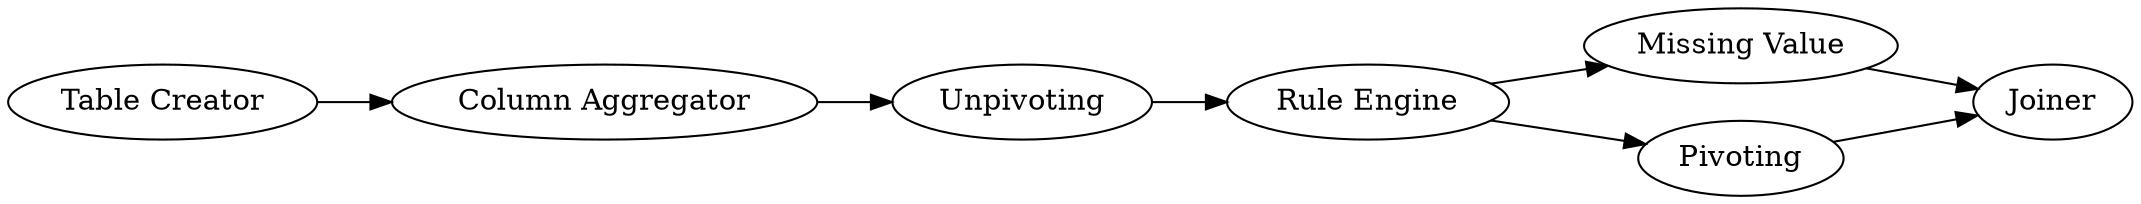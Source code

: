 digraph {
	"3495315735054015627_170" [label="Table Creator"]
	"3495315735054015627_179" [label="Missing Value"]
	"3495315735054015627_177" [label=Pivoting]
	"3495315735054015627_178" [label=Joiner]
	"3495315735054015627_172" [label="Rule Engine"]
	"3495315735054015627_169" [label="Column Aggregator"]
	"3495315735054015627_176" [label=Unpivoting]
	"3495315735054015627_176" -> "3495315735054015627_172"
	"3495315735054015627_177" -> "3495315735054015627_178"
	"3495315735054015627_169" -> "3495315735054015627_176"
	"3495315735054015627_170" -> "3495315735054015627_169"
	"3495315735054015627_172" -> "3495315735054015627_177"
	"3495315735054015627_172" -> "3495315735054015627_179"
	"3495315735054015627_179" -> "3495315735054015627_178"
	rankdir=LR
}
